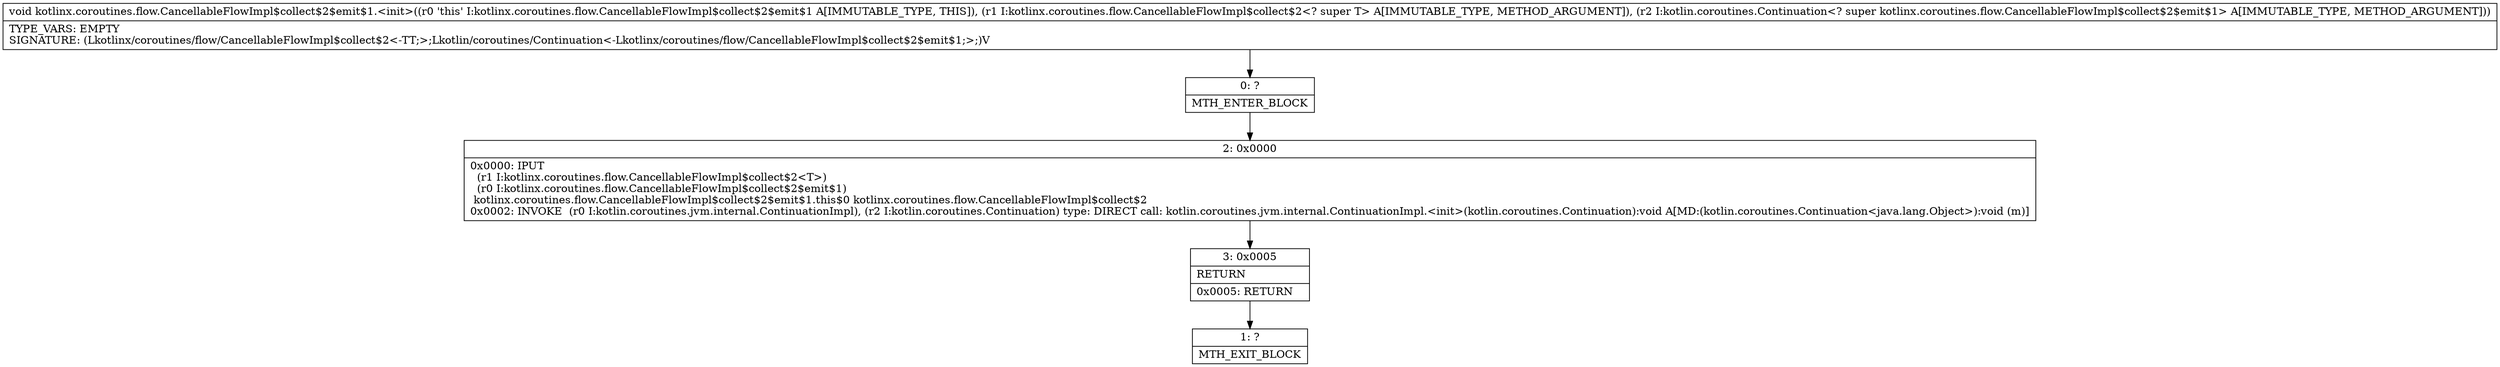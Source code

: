 digraph "CFG forkotlinx.coroutines.flow.CancellableFlowImpl$collect$2$emit$1.\<init\>(Lkotlinx\/coroutines\/flow\/CancellableFlowImpl$collect$2;Lkotlin\/coroutines\/Continuation;)V" {
Node_0 [shape=record,label="{0\:\ ?|MTH_ENTER_BLOCK\l}"];
Node_2 [shape=record,label="{2\:\ 0x0000|0x0000: IPUT  \l  (r1 I:kotlinx.coroutines.flow.CancellableFlowImpl$collect$2\<T\>)\l  (r0 I:kotlinx.coroutines.flow.CancellableFlowImpl$collect$2$emit$1)\l kotlinx.coroutines.flow.CancellableFlowImpl$collect$2$emit$1.this$0 kotlinx.coroutines.flow.CancellableFlowImpl$collect$2 \l0x0002: INVOKE  (r0 I:kotlin.coroutines.jvm.internal.ContinuationImpl), (r2 I:kotlin.coroutines.Continuation) type: DIRECT call: kotlin.coroutines.jvm.internal.ContinuationImpl.\<init\>(kotlin.coroutines.Continuation):void A[MD:(kotlin.coroutines.Continuation\<java.lang.Object\>):void (m)]\l}"];
Node_3 [shape=record,label="{3\:\ 0x0005|RETURN\l|0x0005: RETURN   \l}"];
Node_1 [shape=record,label="{1\:\ ?|MTH_EXIT_BLOCK\l}"];
MethodNode[shape=record,label="{void kotlinx.coroutines.flow.CancellableFlowImpl$collect$2$emit$1.\<init\>((r0 'this' I:kotlinx.coroutines.flow.CancellableFlowImpl$collect$2$emit$1 A[IMMUTABLE_TYPE, THIS]), (r1 I:kotlinx.coroutines.flow.CancellableFlowImpl$collect$2\<? super T\> A[IMMUTABLE_TYPE, METHOD_ARGUMENT]), (r2 I:kotlin.coroutines.Continuation\<? super kotlinx.coroutines.flow.CancellableFlowImpl$collect$2$emit$1\> A[IMMUTABLE_TYPE, METHOD_ARGUMENT]))  | TYPE_VARS: EMPTY\lSIGNATURE: (Lkotlinx\/coroutines\/flow\/CancellableFlowImpl$collect$2\<\-TT;\>;Lkotlin\/coroutines\/Continuation\<\-Lkotlinx\/coroutines\/flow\/CancellableFlowImpl$collect$2$emit$1;\>;)V\l}"];
MethodNode -> Node_0;Node_0 -> Node_2;
Node_2 -> Node_3;
Node_3 -> Node_1;
}


